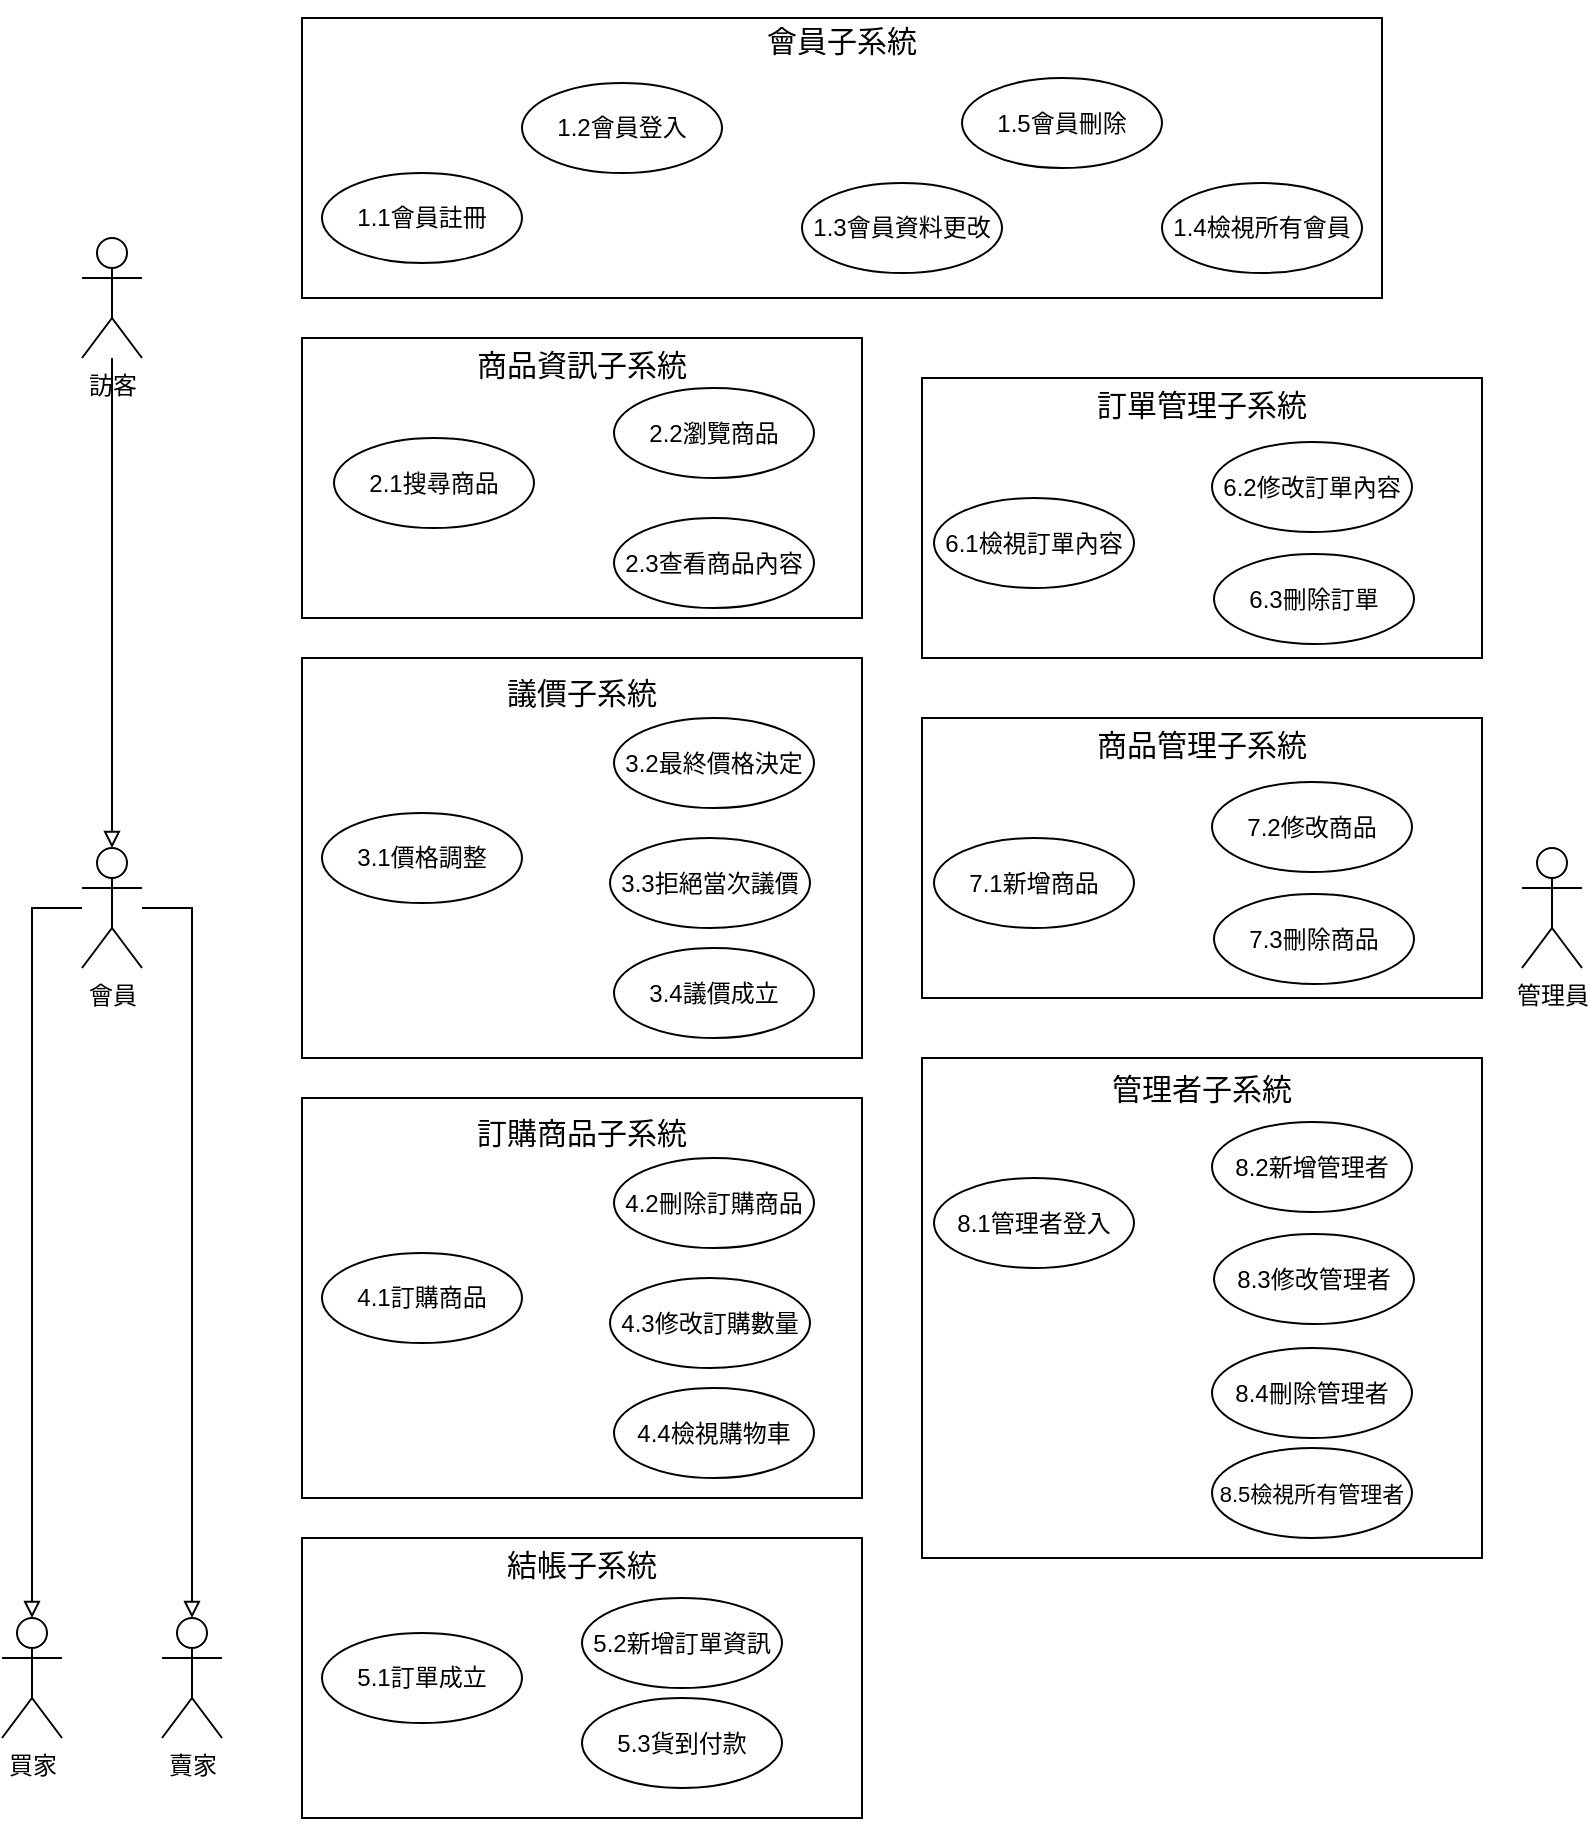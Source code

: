 <mxfile version="15.5.2" type="github">
  <diagram id="YSibpG-fcIfnJ86wEvvd" name="Page-1">
    <mxGraphModel dx="1577" dy="1075" grid="1" gridSize="10" guides="1" tooltips="1" connect="1" arrows="1" fold="1" page="1" pageScale="1" pageWidth="827" pageHeight="1169" math="0" shadow="0">
      <root>
        <mxCell id="0" />
        <mxCell id="1" parent="0" />
        <mxCell id="93WC9qO2CIn3MD8DMSmO-45" value="&lt;p style=&quot;line-height: 1.2&quot;&gt;&lt;font style=&quot;font-size: 15px&quot;&gt;商品資訊子系統&lt;/font&gt;&lt;/p&gt;&lt;p style=&quot;line-height: 1.2&quot;&gt;&lt;font style=&quot;font-size: 15px&quot;&gt;&lt;br&gt;&lt;/font&gt;&lt;/p&gt;&lt;p style=&quot;line-height: 1.2&quot;&gt;&lt;font style=&quot;font-size: 15px&quot;&gt;&lt;br&gt;&lt;/font&gt;&lt;/p&gt;&lt;p style=&quot;line-height: 1.2&quot;&gt;&lt;br&gt;&lt;/p&gt;&lt;p style=&quot;line-height: 1.2&quot;&gt;&lt;br&gt;&lt;/p&gt;" style="whiteSpace=wrap;html=1;align=center;fillColor=none;" vertex="1" parent="1">
          <mxGeometry x="160" y="230" width="280" height="140" as="geometry" />
        </mxCell>
        <mxCell id="93WC9qO2CIn3MD8DMSmO-9" value="" style="edgeStyle=orthogonalEdgeStyle;rounded=0;orthogonalLoop=1;jettySize=auto;html=1;endArrow=block;endFill=0;" edge="1" parent="1" source="93WC9qO2CIn3MD8DMSmO-1" target="93WC9qO2CIn3MD8DMSmO-3">
          <mxGeometry relative="1" as="geometry">
            <mxPoint x="65" y="425" as="sourcePoint" />
          </mxGeometry>
        </mxCell>
        <mxCell id="93WC9qO2CIn3MD8DMSmO-1" value="訪客" style="shape=umlActor;verticalLabelPosition=bottom;verticalAlign=top;html=1;outlineConnect=0;" vertex="1" parent="1">
          <mxGeometry x="50" y="180" width="30" height="60" as="geometry" />
        </mxCell>
        <mxCell id="93WC9qO2CIn3MD8DMSmO-2" value="買家&lt;br&gt;" style="shape=umlActor;verticalLabelPosition=bottom;verticalAlign=top;html=1;outlineConnect=0;" vertex="1" parent="1">
          <mxGeometry x="10" y="870" width="30" height="60" as="geometry" />
        </mxCell>
        <mxCell id="93WC9qO2CIn3MD8DMSmO-8" value="" style="edgeStyle=orthogonalEdgeStyle;rounded=0;orthogonalLoop=1;jettySize=auto;html=1;endArrow=block;endFill=0;" edge="1" parent="1" source="93WC9qO2CIn3MD8DMSmO-3" target="93WC9qO2CIn3MD8DMSmO-2">
          <mxGeometry relative="1" as="geometry">
            <mxPoint x="65" y="575" as="sourcePoint" />
          </mxGeometry>
        </mxCell>
        <mxCell id="93WC9qO2CIn3MD8DMSmO-17" value="" style="edgeStyle=orthogonalEdgeStyle;rounded=0;orthogonalLoop=1;jettySize=auto;html=1;endArrow=block;endFill=0;" edge="1" parent="1" source="93WC9qO2CIn3MD8DMSmO-3" target="93WC9qO2CIn3MD8DMSmO-10">
          <mxGeometry relative="1" as="geometry" />
        </mxCell>
        <mxCell id="93WC9qO2CIn3MD8DMSmO-3" value="會員" style="shape=umlActor;verticalLabelPosition=bottom;verticalAlign=top;html=1;outlineConnect=0;" vertex="1" parent="1">
          <mxGeometry x="50" y="485" width="30" height="60" as="geometry" />
        </mxCell>
        <mxCell id="93WC9qO2CIn3MD8DMSmO-10" value="賣家" style="shape=umlActor;verticalLabelPosition=bottom;verticalAlign=top;html=1;outlineConnect=0;" vertex="1" parent="1">
          <mxGeometry x="90" y="870" width="30" height="60" as="geometry" />
        </mxCell>
        <mxCell id="93WC9qO2CIn3MD8DMSmO-11" value="管理員" style="shape=umlActor;verticalLabelPosition=bottom;verticalAlign=top;html=1;outlineConnect=0;" vertex="1" parent="1">
          <mxGeometry x="770" y="485" width="30" height="60" as="geometry" />
        </mxCell>
        <mxCell id="93WC9qO2CIn3MD8DMSmO-38" value="&lt;p style=&quot;line-height: 1.2&quot;&gt;&lt;font style=&quot;font-size: 15px&quot;&gt;會員子系統&lt;/font&gt;&lt;/p&gt;&lt;p style=&quot;line-height: 1.2&quot;&gt;&lt;font style=&quot;font-size: 15px&quot;&gt;&lt;br&gt;&lt;/font&gt;&lt;/p&gt;&lt;p style=&quot;line-height: 1.2&quot;&gt;&lt;font style=&quot;font-size: 15px&quot;&gt;&lt;br&gt;&lt;/font&gt;&lt;/p&gt;&lt;p style=&quot;line-height: 1.2&quot;&gt;&lt;font style=&quot;font-size: 15px&quot;&gt;&lt;br&gt;&lt;/font&gt;&lt;/p&gt;&lt;p style=&quot;line-height: 1.2&quot;&gt;&lt;br&gt;&lt;/p&gt;" style="whiteSpace=wrap;html=1;align=center;fillColor=none;" vertex="1" parent="1">
          <mxGeometry x="160" y="70" width="540" height="140" as="geometry" />
        </mxCell>
        <mxCell id="93WC9qO2CIn3MD8DMSmO-41" value="" style="group" vertex="1" connectable="0" parent="1">
          <mxGeometry x="170" y="100" width="520" height="97.5" as="geometry" />
        </mxCell>
        <mxCell id="93WC9qO2CIn3MD8DMSmO-31" value="1.1會員註冊" style="ellipse;whiteSpace=wrap;html=1;" vertex="1" parent="93WC9qO2CIn3MD8DMSmO-41">
          <mxGeometry y="47.5" width="100" height="45" as="geometry" />
        </mxCell>
        <mxCell id="93WC9qO2CIn3MD8DMSmO-32" value="1.2會員登入" style="ellipse;whiteSpace=wrap;html=1;" vertex="1" parent="93WC9qO2CIn3MD8DMSmO-41">
          <mxGeometry x="100" y="2.5" width="100" height="45" as="geometry" />
        </mxCell>
        <mxCell id="93WC9qO2CIn3MD8DMSmO-33" value="1.5會員刪除" style="ellipse;whiteSpace=wrap;html=1;" vertex="1" parent="93WC9qO2CIn3MD8DMSmO-41">
          <mxGeometry x="320" width="100" height="45" as="geometry" />
        </mxCell>
        <mxCell id="93WC9qO2CIn3MD8DMSmO-34" value="1.3會員資料更改" style="ellipse;whiteSpace=wrap;html=1;" vertex="1" parent="93WC9qO2CIn3MD8DMSmO-41">
          <mxGeometry x="240" y="52.5" width="100" height="45" as="geometry" />
        </mxCell>
        <mxCell id="93WC9qO2CIn3MD8DMSmO-37" value="1.4檢視所有會員" style="ellipse;whiteSpace=wrap;html=1;" vertex="1" parent="93WC9qO2CIn3MD8DMSmO-41">
          <mxGeometry x="420" y="52.5" width="100" height="45" as="geometry" />
        </mxCell>
        <mxCell id="93WC9qO2CIn3MD8DMSmO-42" value="2.1搜尋商品" style="ellipse;whiteSpace=wrap;html=1;" vertex="1" parent="1">
          <mxGeometry x="176" y="280" width="100" height="45" as="geometry" />
        </mxCell>
        <mxCell id="93WC9qO2CIn3MD8DMSmO-43" value="2.2瀏覽商品" style="ellipse;whiteSpace=wrap;html=1;" vertex="1" parent="1">
          <mxGeometry x="316" y="255" width="100" height="45" as="geometry" />
        </mxCell>
        <mxCell id="93WC9qO2CIn3MD8DMSmO-44" value="2.3查看商品內容" style="ellipse;whiteSpace=wrap;html=1;" vertex="1" parent="1">
          <mxGeometry x="316" y="320" width="100" height="45" as="geometry" />
        </mxCell>
        <mxCell id="93WC9qO2CIn3MD8DMSmO-47" value="&lt;p style=&quot;line-height: 1.2&quot;&gt;&lt;font style=&quot;font-size: 15px&quot;&gt;議價&lt;/font&gt;&lt;span style=&quot;font-size: 15px&quot;&gt;子系統&lt;/span&gt;&lt;/p&gt;&lt;p style=&quot;line-height: 1.2&quot;&gt;&lt;br&gt;&lt;/p&gt;&lt;p style=&quot;line-height: 1.2&quot;&gt;&lt;font style=&quot;font-size: 15px&quot;&gt;&lt;br&gt;&lt;/font&gt;&lt;/p&gt;&lt;p style=&quot;line-height: 1.2&quot;&gt;&lt;font style=&quot;font-size: 15px&quot;&gt;&lt;br&gt;&lt;/font&gt;&lt;/p&gt;&lt;p style=&quot;line-height: 1.2&quot;&gt;&lt;br&gt;&lt;/p&gt;&lt;p style=&quot;line-height: 1.2&quot;&gt;&lt;br&gt;&lt;/p&gt;&lt;p style=&quot;line-height: 1.2&quot;&gt;&lt;br&gt;&lt;/p&gt;" style="whiteSpace=wrap;html=1;align=center;fillColor=none;" vertex="1" parent="1">
          <mxGeometry x="160" y="390" width="280" height="200" as="geometry" />
        </mxCell>
        <mxCell id="93WC9qO2CIn3MD8DMSmO-48" value="3.1價格調整" style="ellipse;whiteSpace=wrap;html=1;" vertex="1" parent="1">
          <mxGeometry x="170" y="467.5" width="100" height="45" as="geometry" />
        </mxCell>
        <mxCell id="93WC9qO2CIn3MD8DMSmO-49" value="3.2最終價格決定" style="ellipse;whiteSpace=wrap;html=1;" vertex="1" parent="1">
          <mxGeometry x="316" y="420" width="100" height="45" as="geometry" />
        </mxCell>
        <mxCell id="93WC9qO2CIn3MD8DMSmO-50" value="3.3拒絕當次議價" style="ellipse;whiteSpace=wrap;html=1;" vertex="1" parent="1">
          <mxGeometry x="314" y="480" width="100" height="45" as="geometry" />
        </mxCell>
        <mxCell id="93WC9qO2CIn3MD8DMSmO-52" value="3.4議價成立" style="ellipse;whiteSpace=wrap;html=1;" vertex="1" parent="1">
          <mxGeometry x="316" y="535" width="100" height="45" as="geometry" />
        </mxCell>
        <mxCell id="93WC9qO2CIn3MD8DMSmO-54" value="&lt;p style=&quot;line-height: 1.2&quot;&gt;&lt;span style=&quot;font-size: 15px&quot;&gt;訂購商品子系統&lt;/span&gt;&lt;/p&gt;&lt;p style=&quot;line-height: 1.2&quot;&gt;&lt;br&gt;&lt;/p&gt;&lt;p style=&quot;line-height: 1.2&quot;&gt;&lt;font style=&quot;font-size: 15px&quot;&gt;&lt;br&gt;&lt;/font&gt;&lt;/p&gt;&lt;p style=&quot;line-height: 1.2&quot;&gt;&lt;font style=&quot;font-size: 15px&quot;&gt;&lt;br&gt;&lt;/font&gt;&lt;/p&gt;&lt;p style=&quot;line-height: 1.2&quot;&gt;&lt;br&gt;&lt;/p&gt;&lt;p style=&quot;line-height: 1.2&quot;&gt;&lt;br&gt;&lt;/p&gt;&lt;p style=&quot;line-height: 1.2&quot;&gt;&lt;br&gt;&lt;/p&gt;" style="whiteSpace=wrap;html=1;align=center;fillColor=none;" vertex="1" parent="1">
          <mxGeometry x="160" y="610" width="280" height="200" as="geometry" />
        </mxCell>
        <mxCell id="93WC9qO2CIn3MD8DMSmO-55" value="4.1訂購商品" style="ellipse;whiteSpace=wrap;html=1;" vertex="1" parent="1">
          <mxGeometry x="170" y="687.5" width="100" height="45" as="geometry" />
        </mxCell>
        <mxCell id="93WC9qO2CIn3MD8DMSmO-56" value="4.2刪除訂購商品" style="ellipse;whiteSpace=wrap;html=1;" vertex="1" parent="1">
          <mxGeometry x="316" y="640" width="100" height="45" as="geometry" />
        </mxCell>
        <mxCell id="93WC9qO2CIn3MD8DMSmO-57" value="4.3修改訂購數量" style="ellipse;whiteSpace=wrap;html=1;" vertex="1" parent="1">
          <mxGeometry x="314" y="700" width="100" height="45" as="geometry" />
        </mxCell>
        <mxCell id="93WC9qO2CIn3MD8DMSmO-58" value="4.4檢視購物車" style="ellipse;whiteSpace=wrap;html=1;" vertex="1" parent="1">
          <mxGeometry x="316" y="755" width="100" height="45" as="geometry" />
        </mxCell>
        <mxCell id="93WC9qO2CIn3MD8DMSmO-59" value="&lt;p style=&quot;line-height: 1.2&quot;&gt;&lt;span style=&quot;font-size: 15px&quot;&gt;結帳子系統&lt;/span&gt;&lt;/p&gt;&lt;p style=&quot;line-height: 1.2&quot;&gt;&lt;br&gt;&lt;/p&gt;&lt;p style=&quot;line-height: 1.2&quot;&gt;&lt;font style=&quot;font-size: 15px&quot;&gt;&lt;br&gt;&lt;/font&gt;&lt;/p&gt;&lt;p style=&quot;line-height: 1.2&quot;&gt;&lt;font style=&quot;font-size: 15px&quot;&gt;&lt;br&gt;&lt;/font&gt;&lt;/p&gt;&lt;p style=&quot;line-height: 1.2&quot;&gt;&lt;br&gt;&lt;/p&gt;" style="whiteSpace=wrap;html=1;align=center;fillColor=none;" vertex="1" parent="1">
          <mxGeometry x="160" y="830" width="280" height="140" as="geometry" />
        </mxCell>
        <mxCell id="93WC9qO2CIn3MD8DMSmO-60" value="5.1訂單成立" style="ellipse;whiteSpace=wrap;html=1;" vertex="1" parent="1">
          <mxGeometry x="170" y="877.5" width="100" height="45" as="geometry" />
        </mxCell>
        <mxCell id="93WC9qO2CIn3MD8DMSmO-62" value="5.3貨到付款" style="ellipse;whiteSpace=wrap;html=1;" vertex="1" parent="1">
          <mxGeometry x="300" y="910" width="100" height="45" as="geometry" />
        </mxCell>
        <mxCell id="93WC9qO2CIn3MD8DMSmO-65" value="&lt;p style=&quot;line-height: 1.2&quot;&gt;&lt;span style=&quot;font-size: 15px&quot;&gt;訂單管理子系統&lt;/span&gt;&lt;/p&gt;&lt;p style=&quot;line-height: 1.2&quot;&gt;&lt;br&gt;&lt;/p&gt;&lt;p style=&quot;line-height: 1.2&quot;&gt;&lt;font style=&quot;font-size: 15px&quot;&gt;&lt;br&gt;&lt;/font&gt;&lt;/p&gt;&lt;p style=&quot;line-height: 1.2&quot;&gt;&lt;font style=&quot;font-size: 15px&quot;&gt;&lt;br&gt;&lt;/font&gt;&lt;/p&gt;&lt;p style=&quot;line-height: 1.2&quot;&gt;&lt;br&gt;&lt;/p&gt;" style="whiteSpace=wrap;html=1;align=center;fillColor=none;" vertex="1" parent="1">
          <mxGeometry x="470" y="250" width="280" height="140" as="geometry" />
        </mxCell>
        <mxCell id="93WC9qO2CIn3MD8DMSmO-66" value="6.1檢視訂單內容" style="ellipse;whiteSpace=wrap;html=1;" vertex="1" parent="1">
          <mxGeometry x="476" y="310" width="100" height="45" as="geometry" />
        </mxCell>
        <mxCell id="93WC9qO2CIn3MD8DMSmO-67" value="6.2修改訂單內容" style="ellipse;whiteSpace=wrap;html=1;" vertex="1" parent="1">
          <mxGeometry x="615" y="282" width="100" height="45" as="geometry" />
        </mxCell>
        <mxCell id="93WC9qO2CIn3MD8DMSmO-68" value="6.3刪除訂單" style="ellipse;whiteSpace=wrap;html=1;" vertex="1" parent="1">
          <mxGeometry x="616" y="338" width="100" height="45" as="geometry" />
        </mxCell>
        <mxCell id="93WC9qO2CIn3MD8DMSmO-69" value="&lt;p style=&quot;line-height: 1.2&quot;&gt;&lt;span style=&quot;font-size: 15px&quot;&gt;商品管理子系統&lt;/span&gt;&lt;/p&gt;&lt;p style=&quot;line-height: 1.2&quot;&gt;&lt;br&gt;&lt;/p&gt;&lt;p style=&quot;line-height: 1.2&quot;&gt;&lt;font style=&quot;font-size: 15px&quot;&gt;&lt;br&gt;&lt;/font&gt;&lt;/p&gt;&lt;p style=&quot;line-height: 1.2&quot;&gt;&lt;font style=&quot;font-size: 15px&quot;&gt;&lt;br&gt;&lt;/font&gt;&lt;/p&gt;&lt;p style=&quot;line-height: 1.2&quot;&gt;&lt;br&gt;&lt;/p&gt;" style="whiteSpace=wrap;html=1;align=center;fillColor=none;" vertex="1" parent="1">
          <mxGeometry x="470" y="420" width="280" height="140" as="geometry" />
        </mxCell>
        <mxCell id="93WC9qO2CIn3MD8DMSmO-70" value="7.1新增商品" style="ellipse;whiteSpace=wrap;html=1;" vertex="1" parent="1">
          <mxGeometry x="476" y="480" width="100" height="45" as="geometry" />
        </mxCell>
        <mxCell id="93WC9qO2CIn3MD8DMSmO-71" value="7.2修改商品" style="ellipse;whiteSpace=wrap;html=1;" vertex="1" parent="1">
          <mxGeometry x="615" y="452" width="100" height="45" as="geometry" />
        </mxCell>
        <mxCell id="93WC9qO2CIn3MD8DMSmO-72" value="7.3刪除商品" style="ellipse;whiteSpace=wrap;html=1;" vertex="1" parent="1">
          <mxGeometry x="616" y="508" width="100" height="45" as="geometry" />
        </mxCell>
        <mxCell id="93WC9qO2CIn3MD8DMSmO-73" value="&lt;p style=&quot;line-height: 1.2&quot;&gt;&lt;span style=&quot;font-size: 15px&quot;&gt;管理者子系統&lt;/span&gt;&lt;/p&gt;&lt;p style=&quot;line-height: 1.2&quot;&gt;&lt;br&gt;&lt;/p&gt;&lt;p style=&quot;line-height: 1.2&quot;&gt;&lt;br&gt;&lt;/p&gt;&lt;p style=&quot;line-height: 1.2&quot;&gt;&lt;br&gt;&lt;/p&gt;&lt;p style=&quot;line-height: 1.2&quot;&gt;&lt;br&gt;&lt;/p&gt;&lt;p style=&quot;line-height: 1.2&quot;&gt;&lt;font style=&quot;font-size: 15px&quot;&gt;&lt;br&gt;&lt;/font&gt;&lt;/p&gt;&lt;p style=&quot;line-height: 1.2&quot;&gt;&lt;font style=&quot;font-size: 15px&quot;&gt;&lt;br&gt;&lt;/font&gt;&lt;/p&gt;&lt;p style=&quot;line-height: 1.2&quot;&gt;&lt;br&gt;&lt;/p&gt;&lt;p style=&quot;line-height: 1.2&quot;&gt;&lt;br&gt;&lt;/p&gt;" style="whiteSpace=wrap;html=1;align=center;fillColor=none;" vertex="1" parent="1">
          <mxGeometry x="470" y="590" width="280" height="250" as="geometry" />
        </mxCell>
        <mxCell id="93WC9qO2CIn3MD8DMSmO-74" value="8.1管理者登入" style="ellipse;whiteSpace=wrap;html=1;" vertex="1" parent="1">
          <mxGeometry x="476" y="650" width="100" height="45" as="geometry" />
        </mxCell>
        <mxCell id="93WC9qO2CIn3MD8DMSmO-75" value="8.2新增管理者" style="ellipse;whiteSpace=wrap;html=1;" vertex="1" parent="1">
          <mxGeometry x="615" y="622" width="100" height="45" as="geometry" />
        </mxCell>
        <mxCell id="93WC9qO2CIn3MD8DMSmO-76" value="8.3修改管理者" style="ellipse;whiteSpace=wrap;html=1;" vertex="1" parent="1">
          <mxGeometry x="616" y="678" width="100" height="45" as="geometry" />
        </mxCell>
        <mxCell id="93WC9qO2CIn3MD8DMSmO-77" value="8.4刪除管理者" style="ellipse;whiteSpace=wrap;html=1;" vertex="1" parent="1">
          <mxGeometry x="615" y="735" width="100" height="45" as="geometry" />
        </mxCell>
        <mxCell id="93WC9qO2CIn3MD8DMSmO-78" value="&lt;font style=&quot;font-size: 11px&quot;&gt;8.5檢視所有管理者&lt;/font&gt;" style="ellipse;whiteSpace=wrap;html=1;" vertex="1" parent="1">
          <mxGeometry x="615" y="785" width="100" height="45" as="geometry" />
        </mxCell>
        <mxCell id="93WC9qO2CIn3MD8DMSmO-80" value="5.2新增訂單資訊" style="ellipse;whiteSpace=wrap;html=1;" vertex="1" parent="1">
          <mxGeometry x="300" y="860" width="100" height="45" as="geometry" />
        </mxCell>
      </root>
    </mxGraphModel>
  </diagram>
</mxfile>
